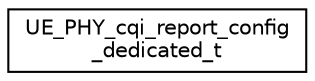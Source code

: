 digraph "Graphical Class Hierarchy"
{
 // LATEX_PDF_SIZE
  edge [fontname="Helvetica",fontsize="10",labelfontname="Helvetica",labelfontsize="10"];
  node [fontname="Helvetica",fontsize="10",shape=record];
  rankdir="LR";
  Node0 [label="UE_PHY_cqi_report_config\l_dedicated_t",height=0.2,width=0.4,color="black", fillcolor="white", style="filled",URL="$structUE__PHY__cqi__report__config__dedicated__t.html",tooltip=" "];
}

